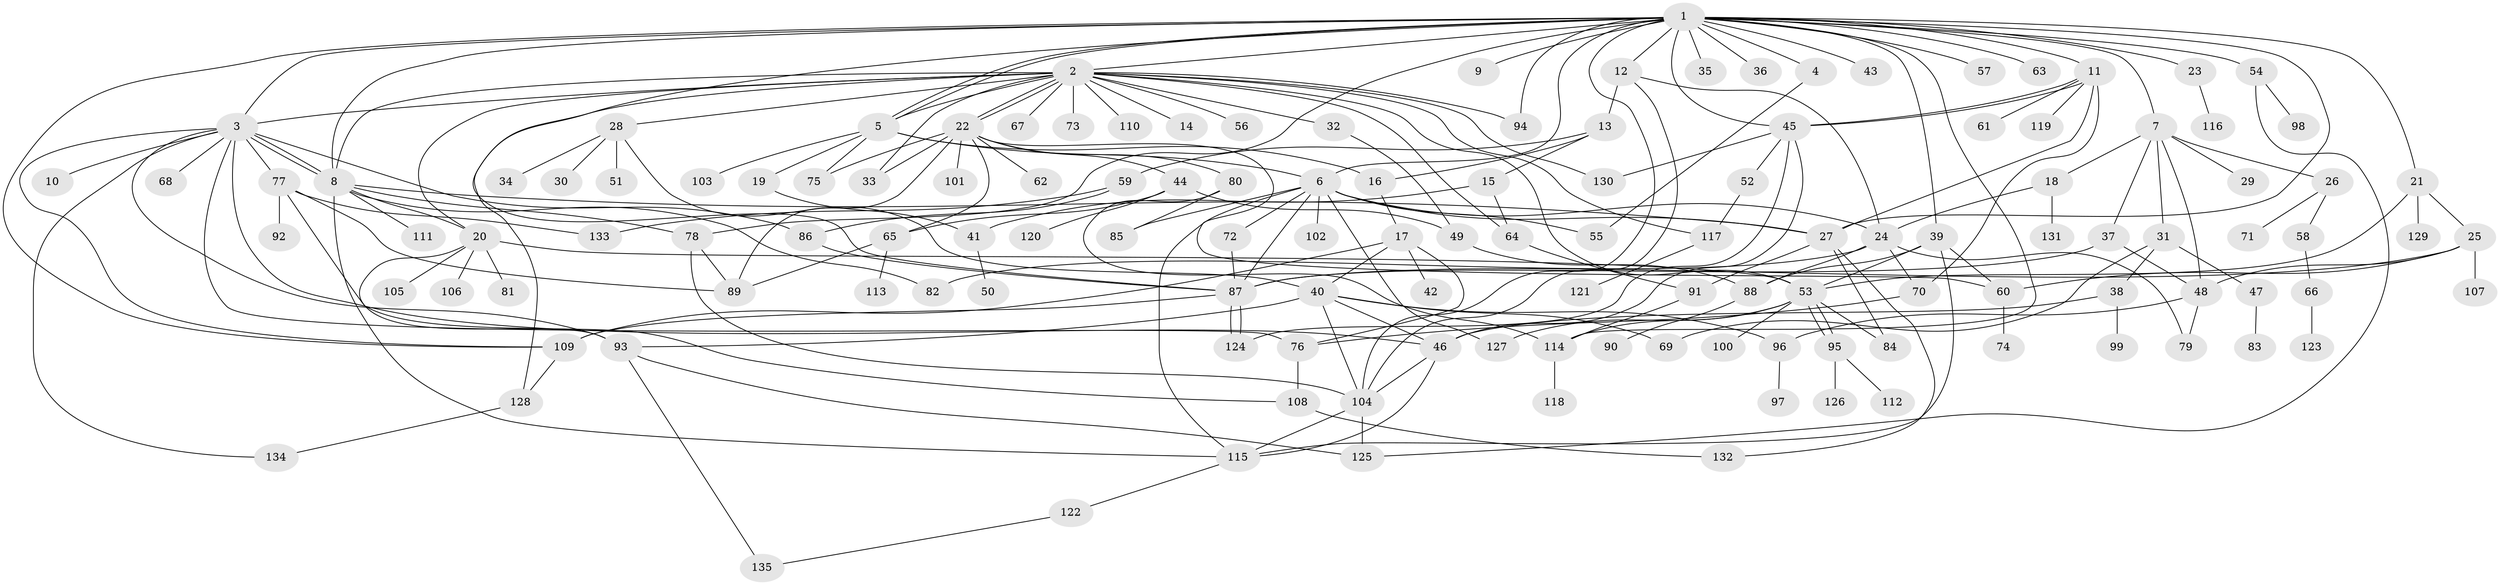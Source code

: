 // Generated by graph-tools (version 1.1) at 2025/26/03/09/25 03:26:01]
// undirected, 135 vertices, 222 edges
graph export_dot {
graph [start="1"]
  node [color=gray90,style=filled];
  1;
  2;
  3;
  4;
  5;
  6;
  7;
  8;
  9;
  10;
  11;
  12;
  13;
  14;
  15;
  16;
  17;
  18;
  19;
  20;
  21;
  22;
  23;
  24;
  25;
  26;
  27;
  28;
  29;
  30;
  31;
  32;
  33;
  34;
  35;
  36;
  37;
  38;
  39;
  40;
  41;
  42;
  43;
  44;
  45;
  46;
  47;
  48;
  49;
  50;
  51;
  52;
  53;
  54;
  55;
  56;
  57;
  58;
  59;
  60;
  61;
  62;
  63;
  64;
  65;
  66;
  67;
  68;
  69;
  70;
  71;
  72;
  73;
  74;
  75;
  76;
  77;
  78;
  79;
  80;
  81;
  82;
  83;
  84;
  85;
  86;
  87;
  88;
  89;
  90;
  91;
  92;
  93;
  94;
  95;
  96;
  97;
  98;
  99;
  100;
  101;
  102;
  103;
  104;
  105;
  106;
  107;
  108;
  109;
  110;
  111;
  112;
  113;
  114;
  115;
  116;
  117;
  118;
  119;
  120;
  121;
  122;
  123;
  124;
  125;
  126;
  127;
  128;
  129;
  130;
  131;
  132;
  133;
  134;
  135;
  1 -- 2;
  1 -- 3;
  1 -- 4;
  1 -- 5;
  1 -- 5;
  1 -- 6;
  1 -- 7;
  1 -- 8;
  1 -- 9;
  1 -- 11;
  1 -- 12;
  1 -- 21;
  1 -- 23;
  1 -- 27;
  1 -- 35;
  1 -- 36;
  1 -- 39;
  1 -- 43;
  1 -- 45;
  1 -- 54;
  1 -- 57;
  1 -- 63;
  1 -- 78;
  1 -- 87;
  1 -- 94;
  1 -- 104;
  1 -- 109;
  1 -- 114;
  2 -- 3;
  2 -- 5;
  2 -- 8;
  2 -- 14;
  2 -- 20;
  2 -- 22;
  2 -- 22;
  2 -- 28;
  2 -- 32;
  2 -- 33;
  2 -- 53;
  2 -- 56;
  2 -- 64;
  2 -- 67;
  2 -- 73;
  2 -- 94;
  2 -- 110;
  2 -- 117;
  2 -- 128;
  2 -- 130;
  3 -- 8;
  3 -- 8;
  3 -- 10;
  3 -- 46;
  3 -- 68;
  3 -- 76;
  3 -- 77;
  3 -- 86;
  3 -- 93;
  3 -- 109;
  3 -- 134;
  4 -- 55;
  5 -- 6;
  5 -- 16;
  5 -- 19;
  5 -- 75;
  5 -- 103;
  6 -- 24;
  6 -- 27;
  6 -- 55;
  6 -- 72;
  6 -- 85;
  6 -- 87;
  6 -- 102;
  6 -- 115;
  6 -- 127;
  7 -- 18;
  7 -- 26;
  7 -- 29;
  7 -- 31;
  7 -- 37;
  7 -- 48;
  8 -- 20;
  8 -- 27;
  8 -- 78;
  8 -- 82;
  8 -- 111;
  8 -- 115;
  11 -- 27;
  11 -- 45;
  11 -- 45;
  11 -- 61;
  11 -- 70;
  11 -- 119;
  12 -- 13;
  12 -- 24;
  12 -- 104;
  13 -- 15;
  13 -- 16;
  13 -- 59;
  15 -- 41;
  15 -- 64;
  16 -- 17;
  17 -- 40;
  17 -- 42;
  17 -- 76;
  17 -- 109;
  18 -- 24;
  18 -- 131;
  19 -- 41;
  20 -- 53;
  20 -- 81;
  20 -- 93;
  20 -- 105;
  20 -- 106;
  21 -- 25;
  21 -- 53;
  21 -- 129;
  22 -- 33;
  22 -- 44;
  22 -- 60;
  22 -- 62;
  22 -- 65;
  22 -- 75;
  22 -- 80;
  22 -- 89;
  22 -- 101;
  23 -- 116;
  24 -- 70;
  24 -- 79;
  24 -- 82;
  24 -- 88;
  25 -- 48;
  25 -- 60;
  25 -- 87;
  25 -- 107;
  26 -- 58;
  26 -- 71;
  27 -- 84;
  27 -- 91;
  27 -- 132;
  28 -- 30;
  28 -- 34;
  28 -- 40;
  28 -- 51;
  31 -- 38;
  31 -- 47;
  31 -- 69;
  32 -- 49;
  37 -- 48;
  37 -- 87;
  38 -- 46;
  38 -- 99;
  39 -- 53;
  39 -- 60;
  39 -- 88;
  39 -- 115;
  40 -- 46;
  40 -- 69;
  40 -- 93;
  40 -- 96;
  40 -- 104;
  41 -- 50;
  44 -- 49;
  44 -- 65;
  44 -- 120;
  45 -- 46;
  45 -- 52;
  45 -- 124;
  45 -- 130;
  46 -- 104;
  46 -- 115;
  47 -- 83;
  48 -- 79;
  48 -- 96;
  49 -- 88;
  52 -- 117;
  53 -- 84;
  53 -- 95;
  53 -- 95;
  53 -- 100;
  53 -- 114;
  53 -- 127;
  54 -- 98;
  54 -- 125;
  58 -- 66;
  59 -- 86;
  59 -- 133;
  60 -- 74;
  64 -- 91;
  65 -- 89;
  65 -- 113;
  66 -- 123;
  70 -- 76;
  72 -- 87;
  76 -- 108;
  77 -- 89;
  77 -- 92;
  77 -- 108;
  77 -- 133;
  78 -- 89;
  78 -- 104;
  80 -- 85;
  80 -- 114;
  86 -- 87;
  87 -- 109;
  87 -- 124;
  87 -- 124;
  88 -- 90;
  91 -- 114;
  93 -- 125;
  93 -- 135;
  95 -- 112;
  95 -- 126;
  96 -- 97;
  104 -- 115;
  104 -- 125;
  108 -- 132;
  109 -- 128;
  114 -- 118;
  115 -- 122;
  117 -- 121;
  122 -- 135;
  128 -- 134;
}
